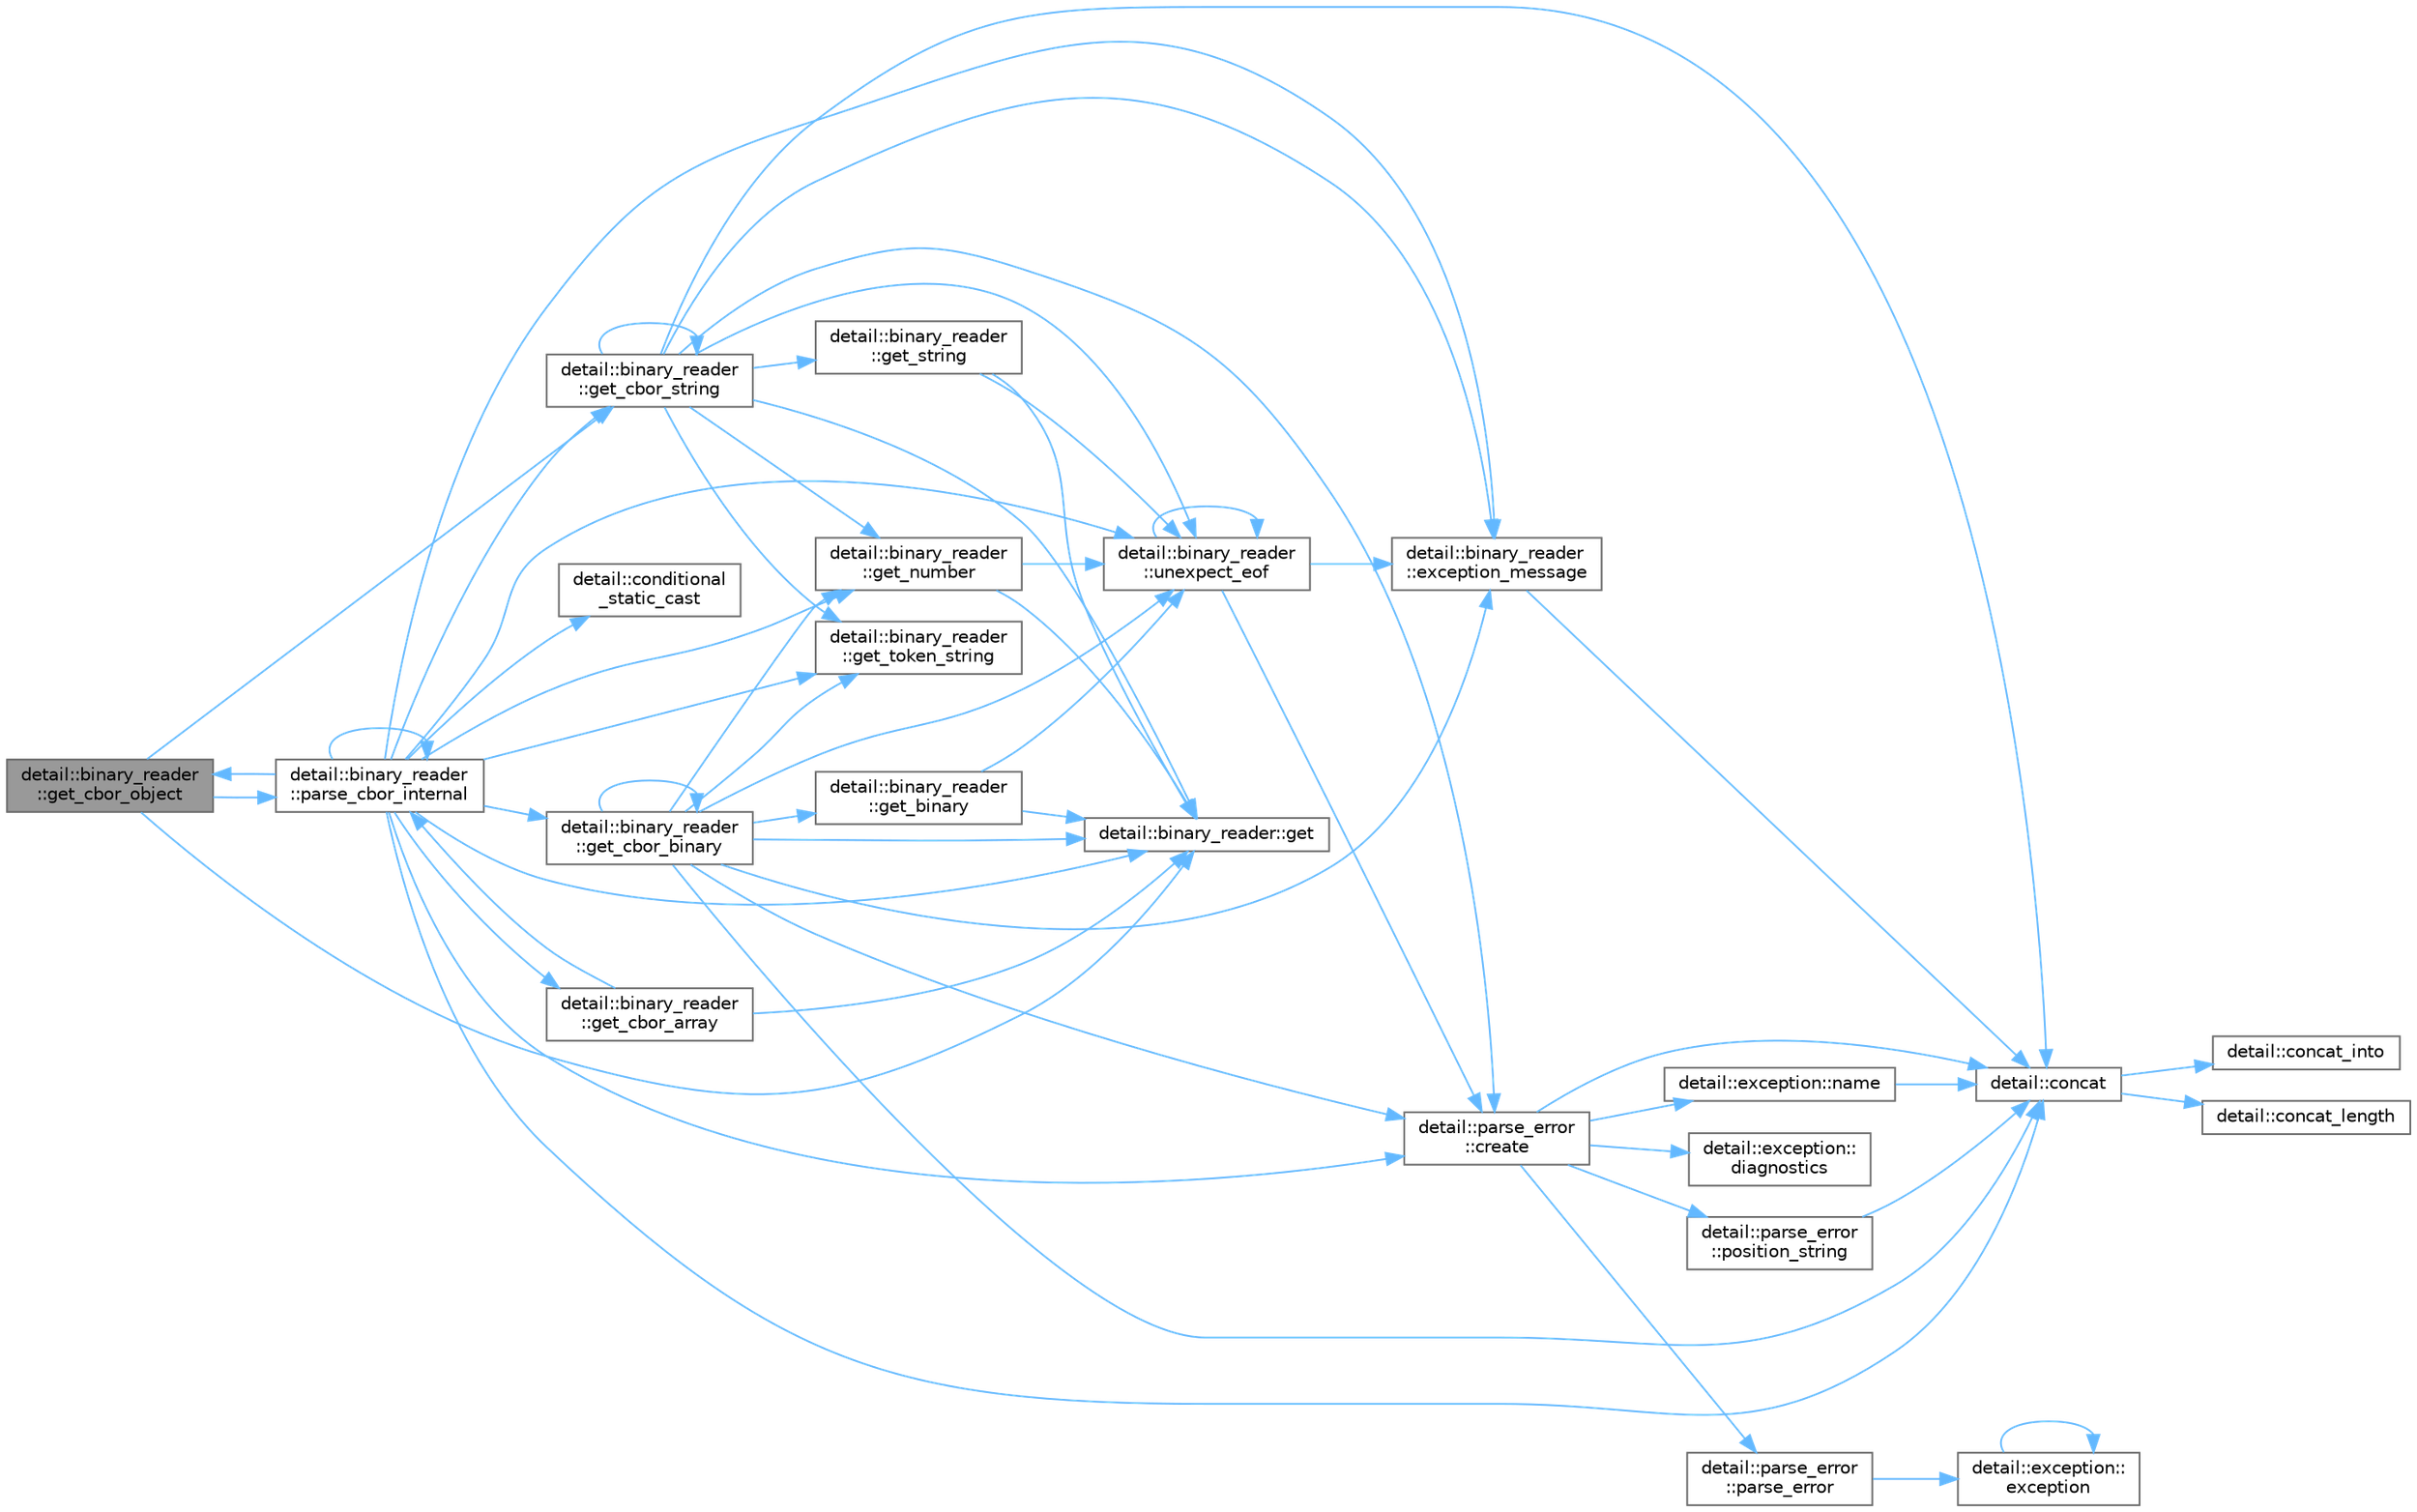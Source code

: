 digraph "detail::binary_reader::get_cbor_object"
{
 // LATEX_PDF_SIZE
  bgcolor="transparent";
  edge [fontname=Helvetica,fontsize=10,labelfontname=Helvetica,labelfontsize=10];
  node [fontname=Helvetica,fontsize=10,shape=box,height=0.2,width=0.4];
  rankdir="LR";
  Node1 [id="Node000001",label="detail::binary_reader\l::get_cbor_object",height=0.2,width=0.4,color="gray40", fillcolor="grey60", style="filled", fontcolor="black",tooltip=" "];
  Node1 -> Node2 [id="edge1_Node000001_Node000002",color="steelblue1",style="solid",tooltip=" "];
  Node2 [id="Node000002",label="detail::binary_reader::get",height=0.2,width=0.4,color="grey40", fillcolor="white", style="filled",URL="$classdetail_1_1binary__reader.html#a9aeb80d0dd19032e1b2128b3f093a794",tooltip="get next character from the input"];
  Node1 -> Node3 [id="edge2_Node000001_Node000003",color="steelblue1",style="solid",tooltip=" "];
  Node3 [id="Node000003",label="detail::binary_reader\l::get_cbor_string",height=0.2,width=0.4,color="grey40", fillcolor="white", style="filled",URL="$classdetail_1_1binary__reader.html#af739624b7c49bb1a0bc70ac6f5066a24",tooltip="reads a CBOR string"];
  Node3 -> Node4 [id="edge3_Node000003_Node000004",color="steelblue1",style="solid",tooltip=" "];
  Node4 [id="Node000004",label="detail::concat",height=0.2,width=0.4,color="grey40", fillcolor="white", style="filled",URL="$namespacedetail.html#a266fb3d4bf633ad6c506434cc91164da",tooltip=" "];
  Node4 -> Node5 [id="edge4_Node000004_Node000005",color="steelblue1",style="solid",tooltip=" "];
  Node5 [id="Node000005",label="detail::concat_into",height=0.2,width=0.4,color="grey40", fillcolor="white", style="filled",URL="$namespacedetail.html#a89f967b745cf8df11ba9d59f93d97753",tooltip=" "];
  Node4 -> Node6 [id="edge5_Node000004_Node000006",color="steelblue1",style="solid",tooltip=" "];
  Node6 [id="Node000006",label="detail::concat_length",height=0.2,width=0.4,color="grey40", fillcolor="white", style="filled",URL="$namespacedetail.html#ac185140ed8c8fcc07a302a890b714b0d",tooltip=" "];
  Node3 -> Node7 [id="edge6_Node000003_Node000007",color="steelblue1",style="solid",tooltip=" "];
  Node7 [id="Node000007",label="detail::parse_error\l::create",height=0.2,width=0.4,color="grey40", fillcolor="white", style="filled",URL="$classdetail_1_1parse__error.html#a07046ea9f33d28f120af188ed674d6df",tooltip="create a parse error exception"];
  Node7 -> Node4 [id="edge7_Node000007_Node000004",color="steelblue1",style="solid",tooltip=" "];
  Node7 -> Node8 [id="edge8_Node000007_Node000008",color="steelblue1",style="solid",tooltip=" "];
  Node8 [id="Node000008",label="detail::exception::\ldiagnostics",height=0.2,width=0.4,color="grey40", fillcolor="white", style="filled",URL="$classdetail_1_1exception.html#a6b4a786b5c1c25dd3edaceb1bf2d5120",tooltip=" "];
  Node7 -> Node9 [id="edge9_Node000007_Node000009",color="steelblue1",style="solid",tooltip=" "];
  Node9 [id="Node000009",label="detail::exception::name",height=0.2,width=0.4,color="grey40", fillcolor="white", style="filled",URL="$classdetail_1_1exception.html#a8f1eb56b9964c8dd84d89d0da98d883b",tooltip=" "];
  Node9 -> Node4 [id="edge10_Node000009_Node000004",color="steelblue1",style="solid",tooltip=" "];
  Node7 -> Node10 [id="edge11_Node000007_Node000010",color="steelblue1",style="solid",tooltip=" "];
  Node10 [id="Node000010",label="detail::parse_error\l::parse_error",height=0.2,width=0.4,color="grey40", fillcolor="white", style="filled",URL="$classdetail_1_1parse__error.html#a7703a00cc97c4590e56254b62b479ff5",tooltip=" "];
  Node10 -> Node11 [id="edge12_Node000010_Node000011",color="steelblue1",style="solid",tooltip=" "];
  Node11 [id="Node000011",label="detail::exception::\lexception",height=0.2,width=0.4,color="grey40", fillcolor="white", style="filled",URL="$classdetail_1_1exception.html#a528d6bc77e88490bbb84cde2222b7ff0",tooltip=" "];
  Node11 -> Node11 [id="edge13_Node000011_Node000011",color="steelblue1",style="solid",tooltip=" "];
  Node7 -> Node12 [id="edge14_Node000007_Node000012",color="steelblue1",style="solid",tooltip=" "];
  Node12 [id="Node000012",label="detail::parse_error\l::position_string",height=0.2,width=0.4,color="grey40", fillcolor="white", style="filled",URL="$classdetail_1_1parse__error.html#a19cdccb06cba79d7b4efc51f501ced8b",tooltip=" "];
  Node12 -> Node4 [id="edge15_Node000012_Node000004",color="steelblue1",style="solid",tooltip=" "];
  Node3 -> Node13 [id="edge16_Node000003_Node000013",color="steelblue1",style="solid",tooltip=" "];
  Node13 [id="Node000013",label="detail::binary_reader\l::exception_message",height=0.2,width=0.4,color="grey40", fillcolor="white", style="filled",URL="$classdetail_1_1binary__reader.html#a39c740811882a0023f6386858a5d5270",tooltip=" "];
  Node13 -> Node4 [id="edge17_Node000013_Node000004",color="steelblue1",style="solid",tooltip=" "];
  Node3 -> Node2 [id="edge18_Node000003_Node000002",color="steelblue1",style="solid",tooltip=" "];
  Node3 -> Node3 [id="edge19_Node000003_Node000003",color="steelblue1",style="solid",tooltip=" "];
  Node3 -> Node14 [id="edge20_Node000003_Node000014",color="steelblue1",style="solid",tooltip=" "];
  Node14 [id="Node000014",label="detail::binary_reader\l::get_number",height=0.2,width=0.4,color="grey40", fillcolor="white", style="filled",URL="$classdetail_1_1binary__reader.html#a809c1fd4598b7d4cecaf93aaf1547205",tooltip=" "];
  Node14 -> Node2 [id="edge21_Node000014_Node000002",color="steelblue1",style="solid",tooltip=" "];
  Node14 -> Node15 [id="edge22_Node000014_Node000015",color="steelblue1",style="solid",tooltip=" "];
  Node15 [id="Node000015",label="detail::binary_reader\l::unexpect_eof",height=0.2,width=0.4,color="grey40", fillcolor="white", style="filled",URL="$classdetail_1_1binary__reader.html#a86d19cc231aae395395030fd8ae19fd5",tooltip=" "];
  Node15 -> Node7 [id="edge23_Node000015_Node000007",color="steelblue1",style="solid",tooltip=" "];
  Node15 -> Node13 [id="edge24_Node000015_Node000013",color="steelblue1",style="solid",tooltip=" "];
  Node15 -> Node15 [id="edge25_Node000015_Node000015",color="steelblue1",style="solid",tooltip=" "];
  Node3 -> Node16 [id="edge26_Node000003_Node000016",color="steelblue1",style="solid",tooltip=" "];
  Node16 [id="Node000016",label="detail::binary_reader\l::get_string",height=0.2,width=0.4,color="grey40", fillcolor="white", style="filled",URL="$classdetail_1_1binary__reader.html#a0378b0788080dd6ba0eaaaa7aab855bf",tooltip="create a string by reading characters from the input"];
  Node16 -> Node2 [id="edge27_Node000016_Node000002",color="steelblue1",style="solid",tooltip=" "];
  Node16 -> Node15 [id="edge28_Node000016_Node000015",color="steelblue1",style="solid",tooltip=" "];
  Node3 -> Node17 [id="edge29_Node000003_Node000017",color="steelblue1",style="solid",tooltip=" "];
  Node17 [id="Node000017",label="detail::binary_reader\l::get_token_string",height=0.2,width=0.4,color="grey40", fillcolor="white", style="filled",URL="$classdetail_1_1binary__reader.html#a2ef89c65a295e23efa6d7363fafc84cc",tooltip=" "];
  Node3 -> Node15 [id="edge30_Node000003_Node000015",color="steelblue1",style="solid",tooltip=" "];
  Node1 -> Node18 [id="edge31_Node000001_Node000018",color="steelblue1",style="solid",tooltip=" "];
  Node18 [id="Node000018",label="detail::binary_reader\l::parse_cbor_internal",height=0.2,width=0.4,color="grey40", fillcolor="white", style="filled",URL="$classdetail_1_1binary__reader.html#abf6970bcdc650b3290b25767eb696685",tooltip=" "];
  Node18 -> Node4 [id="edge32_Node000018_Node000004",color="steelblue1",style="solid",tooltip=" "];
  Node18 -> Node19 [id="edge33_Node000018_Node000019",color="steelblue1",style="solid",tooltip=" "];
  Node19 [id="Node000019",label="detail::conditional\l_static_cast",height=0.2,width=0.4,color="grey40", fillcolor="white", style="filled",URL="$namespacedetail.html#a5d17f1d261bd9fec64c08343c9f809fc",tooltip=" "];
  Node18 -> Node7 [id="edge34_Node000018_Node000007",color="steelblue1",style="solid",tooltip=" "];
  Node18 -> Node13 [id="edge35_Node000018_Node000013",color="steelblue1",style="solid",tooltip=" "];
  Node18 -> Node2 [id="edge36_Node000018_Node000002",color="steelblue1",style="solid",tooltip=" "];
  Node18 -> Node20 [id="edge37_Node000018_Node000020",color="steelblue1",style="solid",tooltip=" "];
  Node20 [id="Node000020",label="detail::binary_reader\l::get_cbor_array",height=0.2,width=0.4,color="grey40", fillcolor="white", style="filled",URL="$classdetail_1_1binary__reader.html#a90979b91cafd841cbb2014632274a96a",tooltip=" "];
  Node20 -> Node2 [id="edge38_Node000020_Node000002",color="steelblue1",style="solid",tooltip=" "];
  Node20 -> Node18 [id="edge39_Node000020_Node000018",color="steelblue1",style="solid",tooltip=" "];
  Node18 -> Node21 [id="edge40_Node000018_Node000021",color="steelblue1",style="solid",tooltip=" "];
  Node21 [id="Node000021",label="detail::binary_reader\l::get_cbor_binary",height=0.2,width=0.4,color="grey40", fillcolor="white", style="filled",URL="$classdetail_1_1binary__reader.html#a6fcde744e6311dc0646735123ee83831",tooltip="reads a CBOR byte array"];
  Node21 -> Node4 [id="edge41_Node000021_Node000004",color="steelblue1",style="solid",tooltip=" "];
  Node21 -> Node7 [id="edge42_Node000021_Node000007",color="steelblue1",style="solid",tooltip=" "];
  Node21 -> Node13 [id="edge43_Node000021_Node000013",color="steelblue1",style="solid",tooltip=" "];
  Node21 -> Node2 [id="edge44_Node000021_Node000002",color="steelblue1",style="solid",tooltip=" "];
  Node21 -> Node22 [id="edge45_Node000021_Node000022",color="steelblue1",style="solid",tooltip=" "];
  Node22 [id="Node000022",label="detail::binary_reader\l::get_binary",height=0.2,width=0.4,color="grey40", fillcolor="white", style="filled",URL="$classdetail_1_1binary__reader.html#a3ec63657f0ece66358be99ee7ec46c1f",tooltip="create a byte array by reading bytes from the input"];
  Node22 -> Node2 [id="edge46_Node000022_Node000002",color="steelblue1",style="solid",tooltip=" "];
  Node22 -> Node15 [id="edge47_Node000022_Node000015",color="steelblue1",style="solid",tooltip=" "];
  Node21 -> Node21 [id="edge48_Node000021_Node000021",color="steelblue1",style="solid",tooltip=" "];
  Node21 -> Node14 [id="edge49_Node000021_Node000014",color="steelblue1",style="solid",tooltip=" "];
  Node21 -> Node17 [id="edge50_Node000021_Node000017",color="steelblue1",style="solid",tooltip=" "];
  Node21 -> Node15 [id="edge51_Node000021_Node000015",color="steelblue1",style="solid",tooltip=" "];
  Node18 -> Node1 [id="edge52_Node000018_Node000001",color="steelblue1",style="solid",tooltip=" "];
  Node18 -> Node3 [id="edge53_Node000018_Node000003",color="steelblue1",style="solid",tooltip=" "];
  Node18 -> Node14 [id="edge54_Node000018_Node000014",color="steelblue1",style="solid",tooltip=" "];
  Node18 -> Node17 [id="edge55_Node000018_Node000017",color="steelblue1",style="solid",tooltip=" "];
  Node18 -> Node18 [id="edge56_Node000018_Node000018",color="steelblue1",style="solid",tooltip=" "];
  Node18 -> Node15 [id="edge57_Node000018_Node000015",color="steelblue1",style="solid",tooltip=" "];
}
